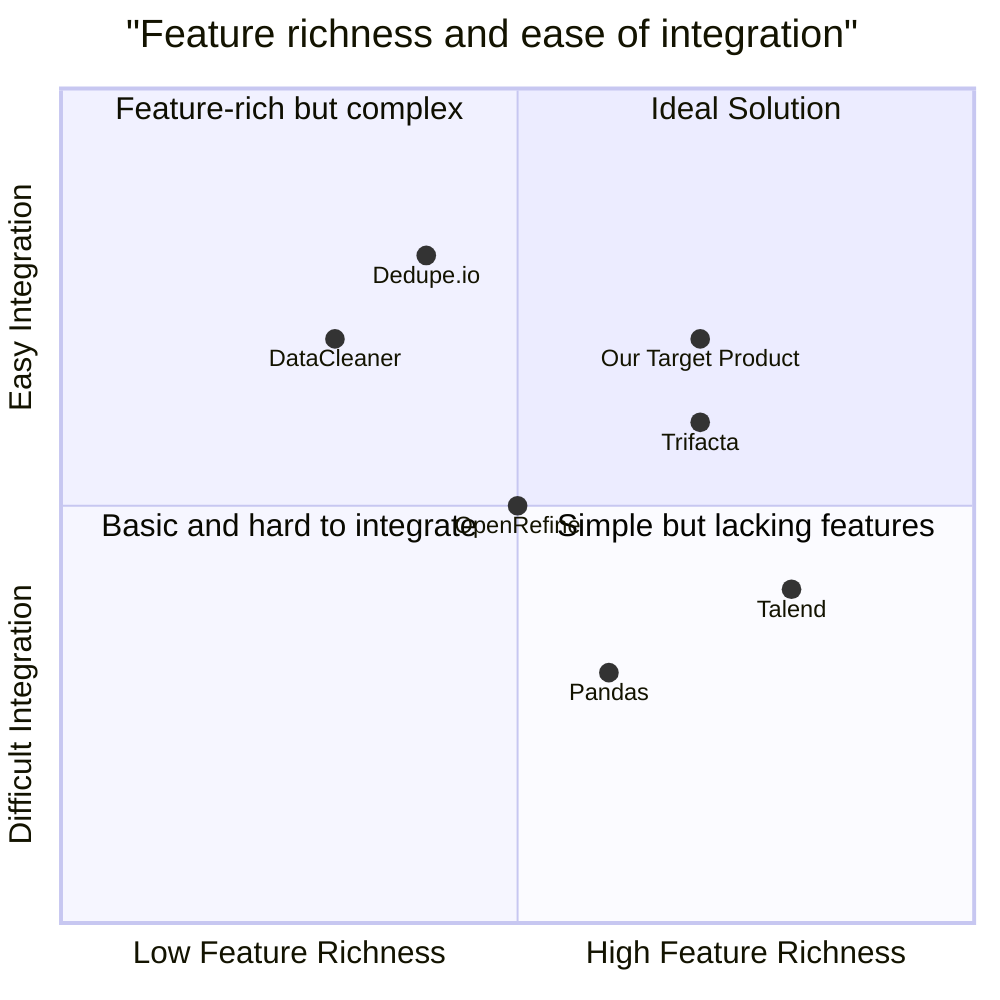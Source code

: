 quadrantChart
    title "Feature richness and ease of integration"
    x-axis "Low Feature Richness" --> "High Feature Richness"
    y-axis "Difficult Integration" --> "Easy Integration"
    quadrant-1 "Ideal Solution"
    quadrant-2 "Feature-rich but complex"
    quadrant-3 "Basic and hard to integrate"
    quadrant-4 "Simple but lacking features"
    "DataCleaner": [0.3, 0.7]
    "OpenRefine": [0.5, 0.5]
    "Trifacta": [0.7, 0.6]
    "Talend": [0.8, 0.4]
    "Pandas": [0.6, 0.3]
    "Dedupe.io": [0.4, 0.8]
    "Our Target Product": [0.7, 0.7]